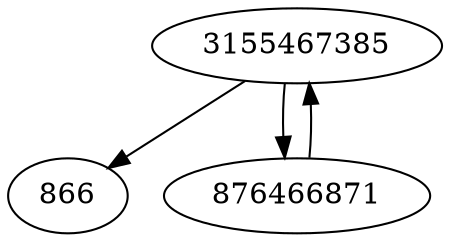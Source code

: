 strict digraph  {
3155467385;
866;
876466871;
3155467385 -> 876466871;
3155467385 -> 866;
876466871 -> 3155467385;
}
